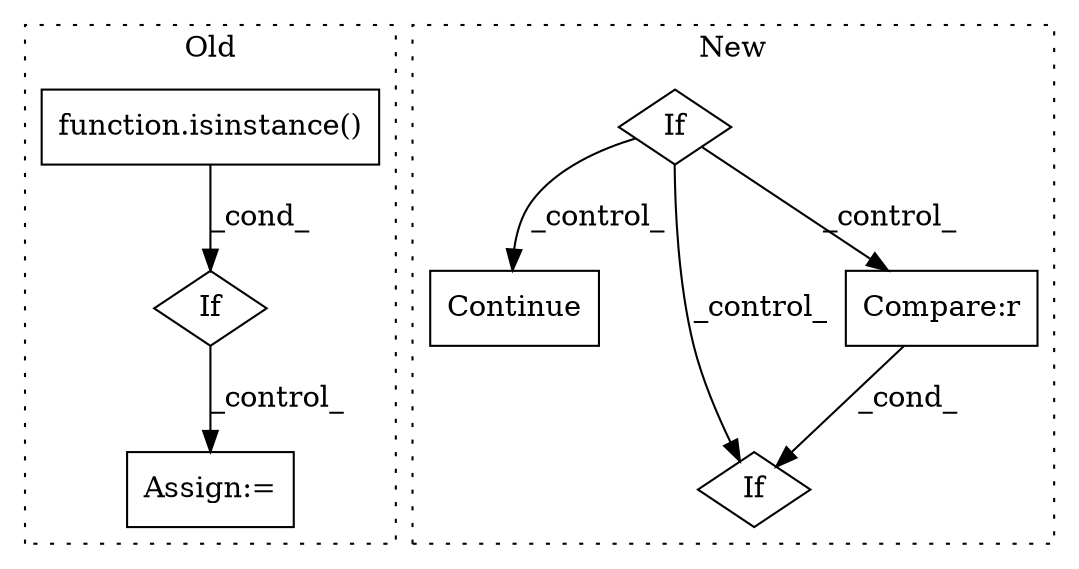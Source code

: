 digraph G {
subgraph cluster0 {
1 [label="function.isinstance()" a="75" s="1214,1236" l="11,1" shape="box"];
3 [label="If" a="96" s="1214" l="0" shape="diamond"];
5 [label="Assign:=" a="68" s="1261" l="3" shape="box"];
label = "Old";
style="dotted";
}
subgraph cluster1 {
2 [label="Continue" a="43" s="1085" l="8" shape="box"];
4 [label="If" a="96" s="1048" l="3" shape="diamond"];
6 [label="If" a="96" s="1427" l="3" shape="diamond"];
7 [label="Compare:r" a="40" s="1430" l="11" shape="box"];
label = "New";
style="dotted";
}
1 -> 3 [label="_cond_"];
3 -> 5 [label="_control_"];
4 -> 6 [label="_control_"];
4 -> 7 [label="_control_"];
4 -> 2 [label="_control_"];
7 -> 6 [label="_cond_"];
}